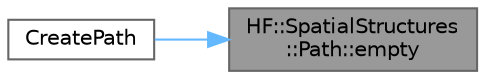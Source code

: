 digraph "HF::SpatialStructures::Path::empty"
{
 // LATEX_PDF_SIZE
  bgcolor="transparent";
  edge [fontname=Helvetica,fontsize=10,labelfontname=Helvetica,labelfontsize=10];
  node [fontname=Helvetica,fontsize=10,shape=box,height=0.2,width=0.4];
  rankdir="RL";
  Node1 [label="HF::SpatialStructures\l::Path::empty",height=0.2,width=0.4,color="gray40", fillcolor="grey60", style="filled", fontcolor="black",tooltip="Determine if this path has any nodes in it."];
  Node1 -> Node2 [dir="back",color="steelblue1",style="solid"];
  Node2 [label="CreatePath",height=0.2,width=0.4,color="grey40", fillcolor="white", style="filled",URL="$a00456.html#ga3dc85450e989a996a3c3fcfad0a5944e",tooltip="Find the shortest path from start to end."];
}
